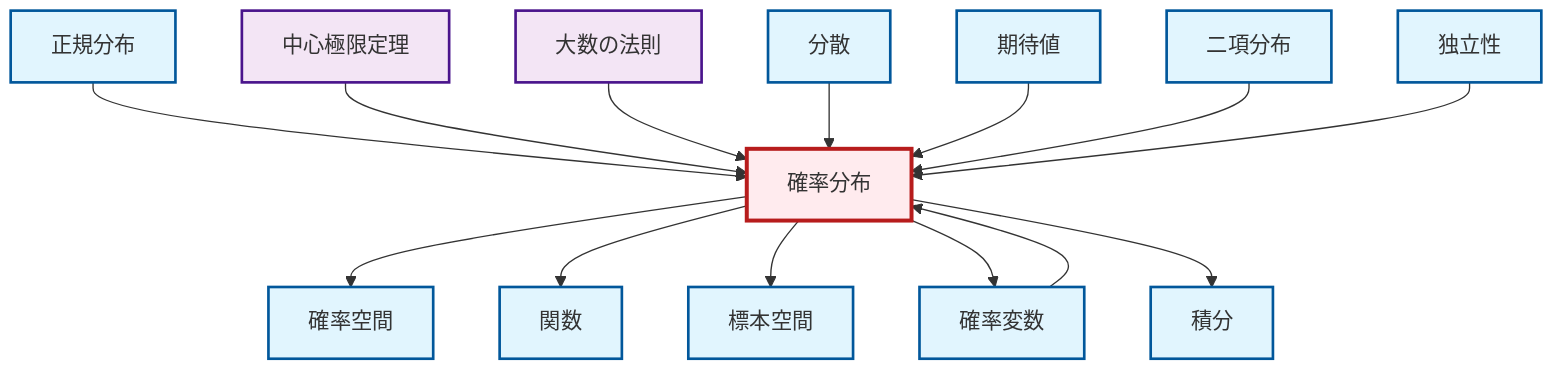 graph TD
    classDef definition fill:#e1f5fe,stroke:#01579b,stroke-width:2px
    classDef theorem fill:#f3e5f5,stroke:#4a148c,stroke-width:2px
    classDef axiom fill:#fff3e0,stroke:#e65100,stroke-width:2px
    classDef example fill:#e8f5e9,stroke:#1b5e20,stroke-width:2px
    classDef current fill:#ffebee,stroke:#b71c1c,stroke-width:3px
    def-variance["分散"]:::definition
    def-probability-space["確率空間"]:::definition
    def-random-variable["確率変数"]:::definition
    def-sample-space["標本空間"]:::definition
    def-function["関数"]:::definition
    thm-central-limit["中心極限定理"]:::theorem
    thm-law-of-large-numbers["大数の法則"]:::theorem
    def-independence["独立性"]:::definition
    def-probability-distribution["確率分布"]:::definition
    def-expectation["期待値"]:::definition
    def-normal-distribution["正規分布"]:::definition
    def-integral["積分"]:::definition
    def-binomial-distribution["二項分布"]:::definition
    def-probability-distribution --> def-probability-space
    def-normal-distribution --> def-probability-distribution
    thm-central-limit --> def-probability-distribution
    thm-law-of-large-numbers --> def-probability-distribution
    def-probability-distribution --> def-function
    def-variance --> def-probability-distribution
    def-expectation --> def-probability-distribution
    def-probability-distribution --> def-sample-space
    def-random-variable --> def-probability-distribution
    def-probability-distribution --> def-random-variable
    def-probability-distribution --> def-integral
    def-binomial-distribution --> def-probability-distribution
    def-independence --> def-probability-distribution
    class def-probability-distribution current
